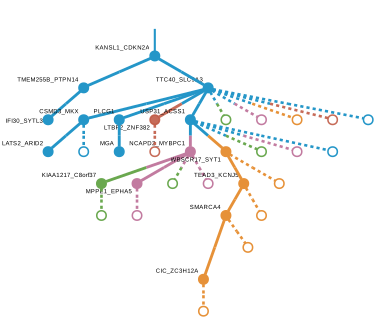 strict digraph  {
graph[splines=false]; nodesep=0.7; rankdir=TB; ranksep=0.6; forcelabels=true; dpi=600; size=2.5;
0 [color="#2496c8ff", fillcolor="#2496c8ff", fixedsize=true, fontname=Arial, fontsize="12pt", height="0.25", label="", penwidth=3, shape=circle, style=filled, xlabel=KANSL1_CDKN2A];
7 [color="#2496c8ff", fillcolor="#2496c8ff", fixedsize=true, fontname=Arial, fontsize="12pt", height="0.25", label="", penwidth=3, shape=circle, style=filled, xlabel=TMEM255B_PTPN14];
10 [color="#2496c8ff", fillcolor="#2496c8ff", fixedsize=true, fontname=Arial, fontsize="12pt", height="0.25", label="", penwidth=3, shape=circle, style=filled, xlabel=TTC40_SLC9A3];
1 [color="#e69138ff", fillcolor="#e69138ff", fixedsize=true, fontname=Arial, fontsize="12pt", height="0.25", label="", penwidth=3, shape=circle, style=filled, xlabel=CIC_ZC3H12A];
25 [color="#e69138ff", fillcolor="#e69138ff", fixedsize=true, fontname=Arial, fontsize="12pt", height="0.25", label="", penwidth=3, shape=circle, style=solid, xlabel=""];
2 [color="#e69138ff", fillcolor="#e69138ff", fixedsize=true, fontname=Arial, fontsize="12pt", height="0.25", label="", penwidth=3, shape=circle, style=filled, xlabel=SMARCA4];
26 [color="#e69138ff", fillcolor="#e69138ff", fixedsize=true, fontname=Arial, fontsize="12pt", height="0.25", label="", penwidth=3, shape=circle, style=solid, xlabel=""];
3 [color="#2496c8ff", fillcolor="#2496c8ff", fixedsize=true, fontname=Arial, fontsize="12pt", height="0.25", label="", penwidth=3, shape=circle, style=filled, xlabel=CSMD3_MKX];
14 [color="#2496c8ff", fillcolor="#2496c8ff", fixedsize=true, fontname=Arial, fontsize="12pt", height="0.25", label="", penwidth=3, shape=circle, style=filled, xlabel=LATS2_ARID2];
32 [color="#2496c8ff", fillcolor="#2496c8ff", fixedsize=true, fontname=Arial, fontsize="12pt", height="0.25", label="", penwidth=3, shape=circle, style=solid, xlabel=""];
4 [color="#c27ba0ff", fillcolor="#c27ba0ff", fixedsize=true, fontname=Arial, fontsize="12pt", height="0.25", label="", penwidth=3, shape=circle, style=filled, xlabel=NCAPD2_MYBPC1];
8 [color="#6aa84fff", fillcolor="#6aa84fff", fixedsize=true, fontname=Arial, fontsize="12pt", height="0.25", label="", penwidth=3, shape=circle, style=filled, xlabel=KIAA1217_C8orf37];
13 [color="#c27ba0ff", fillcolor="#c27ba0ff", fixedsize=true, fontname=Arial, fontsize="12pt", height="0.25", label="", penwidth=3, shape=circle, style=filled, xlabel=MPPE1_EPHA5];
17 [color="#6aa84fff", fillcolor="#6aa84fff", fixedsize=true, fontname=Arial, fontsize="12pt", height="0.25", label="", penwidth=3, shape=circle, style=solid, xlabel=""];
21 [color="#c27ba0ff", fillcolor="#c27ba0ff", fixedsize=true, fontname=Arial, fontsize="12pt", height="0.25", label="", penwidth=3, shape=circle, style=solid, xlabel=""];
5 [color="#2496c8ff", fillcolor="#2496c8ff", fixedsize=true, fontname=Arial, fontsize="12pt", height="0.25", label="", penwidth=3, shape=circle, style=filled, xlabel=IFI30_SYTL3];
18 [color="#6aa84fff", fillcolor="#6aa84fff", fixedsize=true, fontname=Arial, fontsize="12pt", height="0.25", label="", penwidth=3, shape=circle, style=solid, xlabel=""];
9 [color="#2496c8ff", fillcolor="#2496c8ff", fixedsize=true, fontname=Arial, fontsize="12pt", height="0.25", label="", penwidth=3, shape=circle, style=filled, xlabel=PLCG1];
6 [color="#2496c8ff", fillcolor="#2496c8ff", fixedsize=true, fontname=Arial, fontsize="12pt", height="0.25", label="", penwidth=3, shape=circle, style=filled, xlabel=MGA];
11 [color="#be5742e1", fillcolor="#be5742e1", fixedsize=true, fontname=Arial, fontsize="12pt", height="0.25", label="", penwidth=3, shape=circle, style=filled, xlabel=LTBP2_ZNF382];
16 [color="#2496c8ff", fillcolor="#2496c8ff", fixedsize=true, fontname=Arial, fontsize="12pt", height="0.25", label="", penwidth=3, shape=circle, style=filled, xlabel=USP31_ACSS1];
19 [color="#6aa84fff", fillcolor="#6aa84fff", fixedsize=true, fontname=Arial, fontsize="12pt", height="0.25", label="", penwidth=3, shape=circle, style=solid, xlabel=""];
22 [color="#c27ba0ff", fillcolor="#c27ba0ff", fixedsize=true, fontname=Arial, fontsize="12pt", height="0.25", label="", penwidth=3, shape=circle, style=solid, xlabel=""];
27 [color="#e69138ff", fillcolor="#e69138ff", fixedsize=true, fontname=Arial, fontsize="12pt", height="0.25", label="", penwidth=3, shape=circle, style=solid, xlabel=""];
30 [color="#be5742e1", fillcolor="#be5742e1", fixedsize=true, fontname=Arial, fontsize="12pt", height="0.25", label="", penwidth=3, shape=circle, style=solid, xlabel=""];
33 [color="#2496c8ff", fillcolor="#2496c8ff", fixedsize=true, fontname=Arial, fontsize="12pt", height="0.25", label="", penwidth=3, shape=circle, style=solid, xlabel=""];
31 [color="#be5742e1", fillcolor="#be5742e1", fixedsize=true, fontname=Arial, fontsize="12pt", height="0.25", label="", penwidth=3, shape=circle, style=solid, xlabel=""];
12 [color="#e69138ff", fillcolor="#e69138ff", fixedsize=true, fontname=Arial, fontsize="12pt", height="0.25", label="", penwidth=3, shape=circle, style=filled, xlabel=TEAD3_KCNJ5];
28 [color="#e69138ff", fillcolor="#e69138ff", fixedsize=true, fontname=Arial, fontsize="12pt", height="0.25", label="", penwidth=3, shape=circle, style=solid, xlabel=""];
23 [color="#c27ba0ff", fillcolor="#c27ba0ff", fixedsize=true, fontname=Arial, fontsize="12pt", height="0.25", label="", penwidth=3, shape=circle, style=solid, xlabel=""];
15 [color="#e69138ff", fillcolor="#e69138ff", fixedsize=true, fontname=Arial, fontsize="12pt", height="0.25", label="", penwidth=3, shape=circle, style=filled, xlabel=WBSCR17_SYT1];
29 [color="#e69138ff", fillcolor="#e69138ff", fixedsize=true, fontname=Arial, fontsize="12pt", height="0.25", label="", penwidth=3, shape=circle, style=solid, xlabel=""];
20 [color="#6aa84fff", fillcolor="#6aa84fff", fixedsize=true, fontname=Arial, fontsize="12pt", height="0.25", label="", penwidth=3, shape=circle, style=solid, xlabel=""];
24 [color="#c27ba0ff", fillcolor="#c27ba0ff", fixedsize=true, fontname=Arial, fontsize="12pt", height="0.25", label="", penwidth=3, shape=circle, style=solid, xlabel=""];
34 [color="#2496c8ff", fillcolor="#2496c8ff", fixedsize=true, fontname=Arial, fontsize="12pt", height="0.25", label="", penwidth=3, shape=circle, style=solid, xlabel=""];
normal [label="", penwidth=3, style=invis, xlabel=KANSL1_CDKN2A];
0 -> 7  [arrowsize=0, color="#2496c8ff;0.5:#2496c8ff", minlen="1.2400000095367432", penwidth="5.5", style=solid];
0 -> 10  [arrowsize=0, color="#2496c8ff;0.5:#2496c8ff", minlen="1.149999976158142", penwidth="5.5", style=solid];
7 -> 5  [arrowsize=0, color="#2496c8ff;0.5:#2496c8ff", minlen="1.2850000858306885", penwidth="5.5", style=solid];
10 -> 3  [arrowsize=0, color="#2496c8ff;0.5:#2496c8ff", minlen="1.2999999523162842", penwidth="5.5", style=solid];
10 -> 9  [arrowsize=0, color="#2496c8ff;0.5:#2496c8ff", minlen="1.225000023841858", penwidth="5.5", style=solid];
10 -> 11  [arrowsize=0, color="#2496c8ff;0.5:#be5742e1", minlen="1.149999976158142", penwidth="5.5", style=solid];
10 -> 16  [arrowsize=0, color="#2496c8ff;0.5:#2496c8ff", minlen="1.090000033378601", penwidth="5.5", style=solid];
10 -> 19  [arrowsize=0, color="#2496c8ff;0.5:#6aa84fff", minlen="1.0449999570846558", penwidth=5, style=dashed];
10 -> 22  [arrowsize=0, color="#2496c8ff;0.5:#c27ba0ff", minlen="1.0449999570846558", penwidth=5, style=dashed];
10 -> 27  [arrowsize=0, color="#2496c8ff;0.5:#e69138ff", minlen="1.0449999570846558", penwidth=5, style=dashed];
10 -> 30  [arrowsize=0, color="#2496c8ff;0.5:#be5742e1", minlen="1.0449999570846558", penwidth=5, style=dashed];
10 -> 33  [arrowsize=0, color="#2496c8ff;0.5:#2496c8ff", minlen="1.0449999570846558", penwidth=5, style=dashed];
1 -> 25  [arrowsize=0, color="#e69138ff;0.5:#e69138ff", minlen="1.0449999570846558", penwidth=5, style=dashed];
2 -> 1  [arrowsize=0, color="#e69138ff;0.5:#e69138ff", minlen="2.5", penwidth="5.5", style=solid];
2 -> 26  [arrowsize=0, color="#e69138ff;0.5:#e69138ff", minlen="1.0449999570846558", penwidth=5, style=dashed];
3 -> 14  [arrowsize=0, color="#2496c8ff;0.5:#2496c8ff", minlen="1.090000033378601", penwidth="5.5", style=solid];
3 -> 32  [arrowsize=0, color="#2496c8ff;0.5:#2496c8ff", minlen="1.0449999570846558", penwidth=5, style=dashed];
4 -> 8  [arrowsize=0, color="#c27ba0ff;0.5:#6aa84fff", minlen="1.225000023841858", penwidth="5.5", style=solid];
4 -> 13  [arrowsize=0, color="#c27ba0ff;0.5:#c27ba0ff", minlen="1.1349999904632568", penwidth="5.5", style=solid];
4 -> 17  [arrowsize=0, color="#c27ba0ff;0.5:#6aa84fff", minlen="1.0449999570846558", penwidth=5, style=dashed];
4 -> 21  [arrowsize=0, color="#c27ba0ff;0.5:#c27ba0ff", minlen="1.0449999570846558", penwidth=5, style=dashed];
8 -> 18  [arrowsize=0, color="#6aa84fff;0.5:#6aa84fff", minlen="1.0449999570846558", penwidth=5, style=dashed];
13 -> 23  [arrowsize=0, color="#c27ba0ff;0.5:#c27ba0ff", minlen="1.0449999570846558", penwidth=5, style=dashed];
9 -> 6  [arrowsize=0, color="#2496c8ff;0.5:#2496c8ff", minlen="1.2400000095367432", penwidth="5.5", style=solid];
11 -> 31  [arrowsize=0, color="#be5742e1;0.5:#be5742e1", minlen="1.0449999570846558", penwidth=5, style=dashed];
16 -> 4  [arrowsize=0, color="#2496c8ff;0.5:#c27ba0ff", minlen="1.2999999523162842", penwidth="5.5", style=solid];
16 -> 15  [arrowsize=0, color="#2496c8ff;0.5:#e69138ff", minlen="1.090000033378601", penwidth="5.5", style=solid];
16 -> 20  [arrowsize=0, color="#2496c8ff;0.5:#6aa84fff", minlen="1.0449999570846558", penwidth=5, style=dashed];
16 -> 24  [arrowsize=0, color="#2496c8ff;0.5:#c27ba0ff", minlen="1.0449999570846558", penwidth=5, style=dashed];
16 -> 34  [arrowsize=0, color="#2496c8ff;0.5:#2496c8ff", minlen="1.0449999570846558", penwidth=5, style=dashed];
12 -> 2  [arrowsize=0, color="#e69138ff;0.5:#e69138ff", minlen="1.9900000095367432", penwidth="5.5", style=solid];
12 -> 28  [arrowsize=0, color="#e69138ff;0.5:#e69138ff", minlen="1.0449999570846558", penwidth=5, style=dashed];
15 -> 12  [arrowsize=0, color="#e69138ff;0.5:#e69138ff", minlen="1.1349999904632568", penwidth="5.5", style=solid];
15 -> 29  [arrowsize=0, color="#e69138ff;0.5:#e69138ff", minlen="1.0449999570846558", penwidth=5, style=dashed];
normal -> 0  [arrowsize=0, color="#2496c8ff", label="", penwidth=4, style=solid];
}
